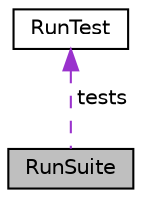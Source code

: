 digraph G
{
  edge [fontname="Helvetica",fontsize="10",labelfontname="Helvetica",labelfontsize="10"];
  node [fontname="Helvetica",fontsize="10",shape=record];
  Node1 [label="RunSuite",height=0.2,width=0.4,color="black", fillcolor="grey75", style="filled" fontcolor="black"];
  Node2 -> Node1 [dir="back",color="darkorchid3",fontsize="10",style="dashed",label=" tests" ,fontname="Helvetica"];
  Node2 [label="RunTest",height=0.2,width=0.4,color="black", fillcolor="white", style="filled",URL="$structRunTest.html"];
}

